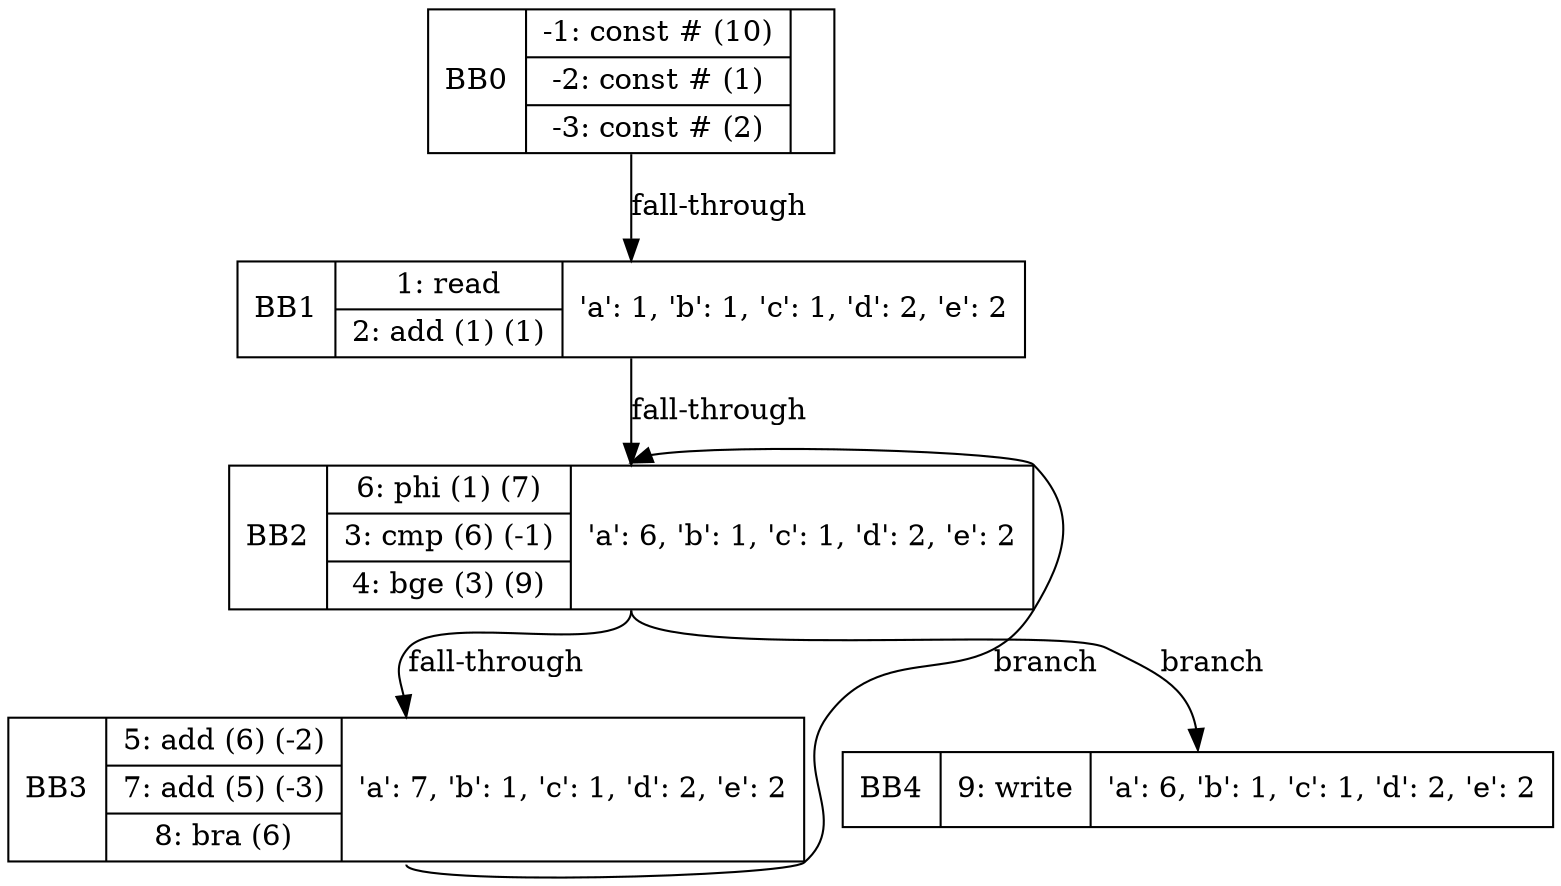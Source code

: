 digraph G{
bb0[shape=record, label="<b>BB0|{-1: const # (10) |-2: const # (1) |-3: const # (2) }|{}"];
bb1[shape=record, label="<b>BB1|{1: read  |2: add (1) (1)}|{'a': 1, 'b': 1, 'c': 1, 'd': 2, 'e': 2}"];
bb2[shape=record, label="<b>BB2|{6: phi (1) (7)|3: cmp (6) (-1)|4: bge (3) (9)}|{'a': 6, 'b': 1, 'c': 1, 'd': 2, 'e': 2}"];
bb3[shape=record, label="<b>BB3|{5: add (6) (-2)|7: add (5) (-3)|8: bra (6) }|{'a': 7, 'b': 1, 'c': 1, 'd': 2, 'e': 2}"];
bb4[shape=record, label="<b>BB4|{9: write  }|{'a': 6, 'b': 1, 'c': 1, 'd': 2, 'e': 2}"];
bb0:s->bb1:n[label="fall-through"];
bb1:s->bb2:n[label="fall-through"];
bb2:s->bb3:n[label="fall-through"];
bb2:s->bb4:n[label="branch"];
bb3:s->bb2:n[label="branch"];
}